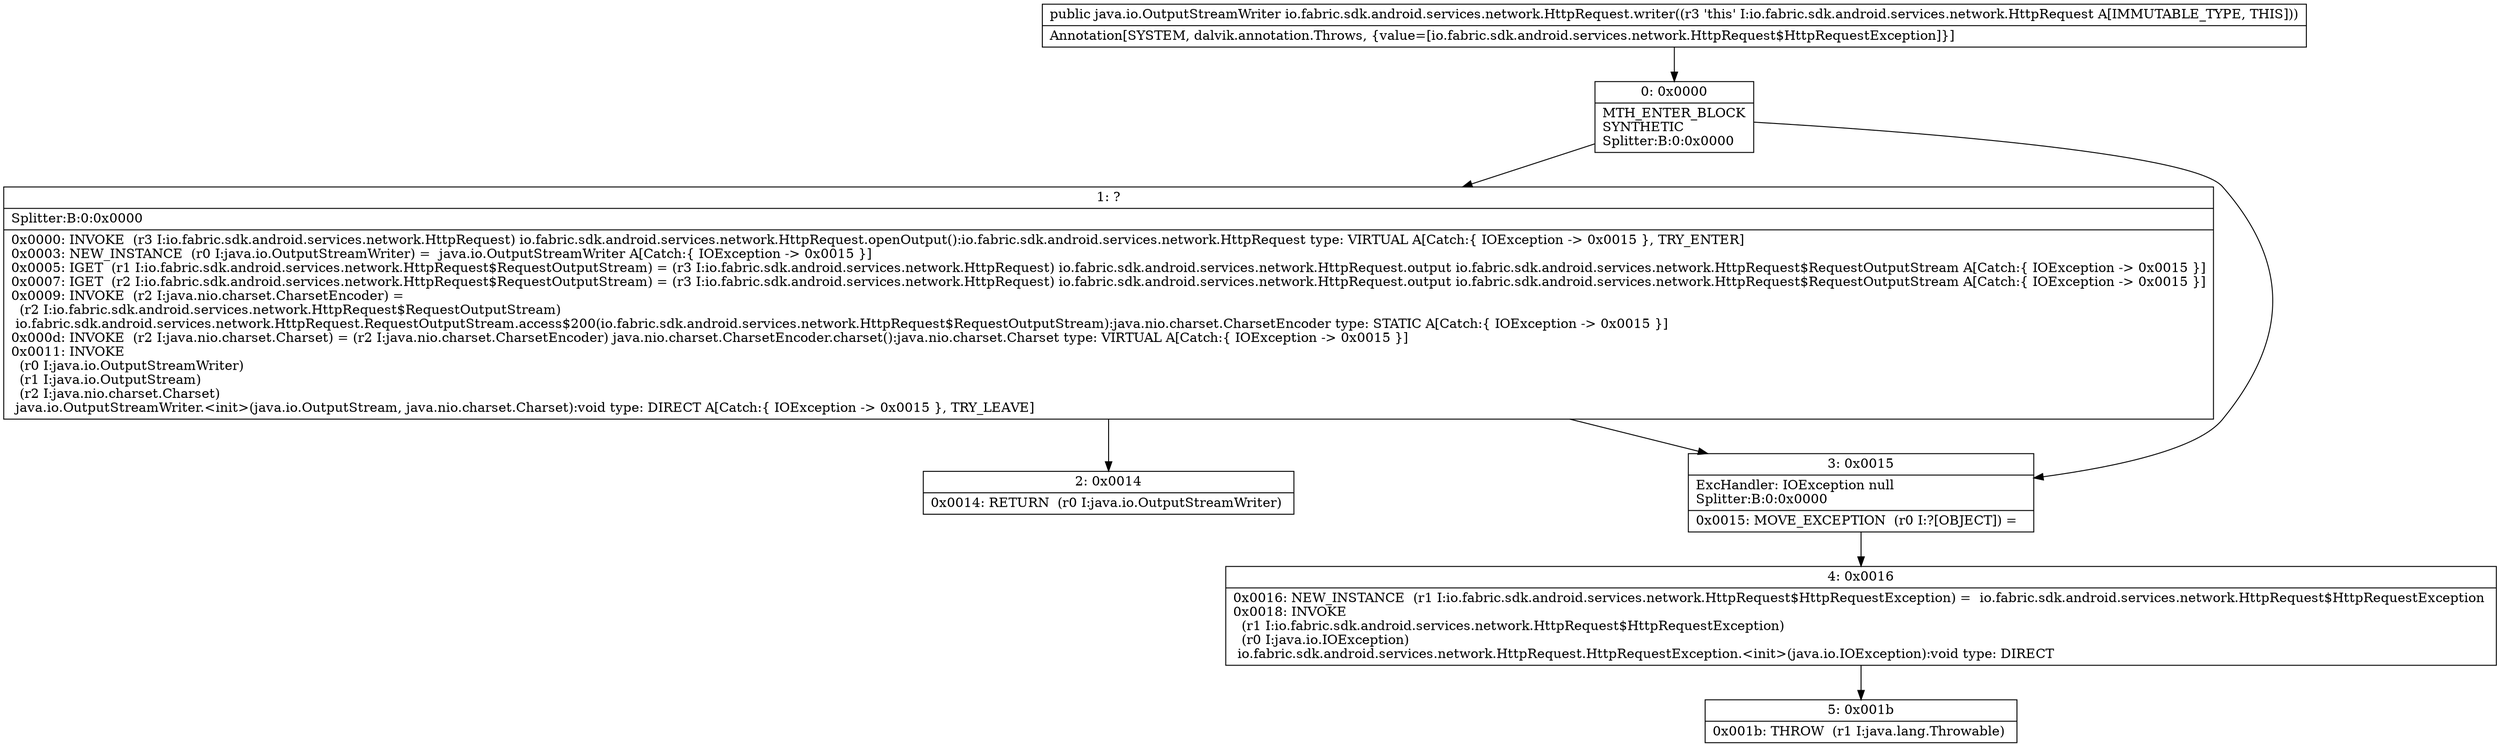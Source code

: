 digraph "CFG forio.fabric.sdk.android.services.network.HttpRequest.writer()Ljava\/io\/OutputStreamWriter;" {
Node_0 [shape=record,label="{0\:\ 0x0000|MTH_ENTER_BLOCK\lSYNTHETIC\lSplitter:B:0:0x0000\l}"];
Node_1 [shape=record,label="{1\:\ ?|Splitter:B:0:0x0000\l|0x0000: INVOKE  (r3 I:io.fabric.sdk.android.services.network.HttpRequest) io.fabric.sdk.android.services.network.HttpRequest.openOutput():io.fabric.sdk.android.services.network.HttpRequest type: VIRTUAL A[Catch:\{ IOException \-\> 0x0015 \}, TRY_ENTER]\l0x0003: NEW_INSTANCE  (r0 I:java.io.OutputStreamWriter) =  java.io.OutputStreamWriter A[Catch:\{ IOException \-\> 0x0015 \}]\l0x0005: IGET  (r1 I:io.fabric.sdk.android.services.network.HttpRequest$RequestOutputStream) = (r3 I:io.fabric.sdk.android.services.network.HttpRequest) io.fabric.sdk.android.services.network.HttpRequest.output io.fabric.sdk.android.services.network.HttpRequest$RequestOutputStream A[Catch:\{ IOException \-\> 0x0015 \}]\l0x0007: IGET  (r2 I:io.fabric.sdk.android.services.network.HttpRequest$RequestOutputStream) = (r3 I:io.fabric.sdk.android.services.network.HttpRequest) io.fabric.sdk.android.services.network.HttpRequest.output io.fabric.sdk.android.services.network.HttpRequest$RequestOutputStream A[Catch:\{ IOException \-\> 0x0015 \}]\l0x0009: INVOKE  (r2 I:java.nio.charset.CharsetEncoder) = \l  (r2 I:io.fabric.sdk.android.services.network.HttpRequest$RequestOutputStream)\l io.fabric.sdk.android.services.network.HttpRequest.RequestOutputStream.access$200(io.fabric.sdk.android.services.network.HttpRequest$RequestOutputStream):java.nio.charset.CharsetEncoder type: STATIC A[Catch:\{ IOException \-\> 0x0015 \}]\l0x000d: INVOKE  (r2 I:java.nio.charset.Charset) = (r2 I:java.nio.charset.CharsetEncoder) java.nio.charset.CharsetEncoder.charset():java.nio.charset.Charset type: VIRTUAL A[Catch:\{ IOException \-\> 0x0015 \}]\l0x0011: INVOKE  \l  (r0 I:java.io.OutputStreamWriter)\l  (r1 I:java.io.OutputStream)\l  (r2 I:java.nio.charset.Charset)\l java.io.OutputStreamWriter.\<init\>(java.io.OutputStream, java.nio.charset.Charset):void type: DIRECT A[Catch:\{ IOException \-\> 0x0015 \}, TRY_LEAVE]\l}"];
Node_2 [shape=record,label="{2\:\ 0x0014|0x0014: RETURN  (r0 I:java.io.OutputStreamWriter) \l}"];
Node_3 [shape=record,label="{3\:\ 0x0015|ExcHandler: IOException null\lSplitter:B:0:0x0000\l|0x0015: MOVE_EXCEPTION  (r0 I:?[OBJECT]) =  \l}"];
Node_4 [shape=record,label="{4\:\ 0x0016|0x0016: NEW_INSTANCE  (r1 I:io.fabric.sdk.android.services.network.HttpRequest$HttpRequestException) =  io.fabric.sdk.android.services.network.HttpRequest$HttpRequestException \l0x0018: INVOKE  \l  (r1 I:io.fabric.sdk.android.services.network.HttpRequest$HttpRequestException)\l  (r0 I:java.io.IOException)\l io.fabric.sdk.android.services.network.HttpRequest.HttpRequestException.\<init\>(java.io.IOException):void type: DIRECT \l}"];
Node_5 [shape=record,label="{5\:\ 0x001b|0x001b: THROW  (r1 I:java.lang.Throwable) \l}"];
MethodNode[shape=record,label="{public java.io.OutputStreamWriter io.fabric.sdk.android.services.network.HttpRequest.writer((r3 'this' I:io.fabric.sdk.android.services.network.HttpRequest A[IMMUTABLE_TYPE, THIS]))  | Annotation[SYSTEM, dalvik.annotation.Throws, \{value=[io.fabric.sdk.android.services.network.HttpRequest$HttpRequestException]\}]\l}"];
MethodNode -> Node_0;
Node_0 -> Node_1;
Node_0 -> Node_3;
Node_1 -> Node_2;
Node_1 -> Node_3;
Node_3 -> Node_4;
Node_4 -> Node_5;
}

